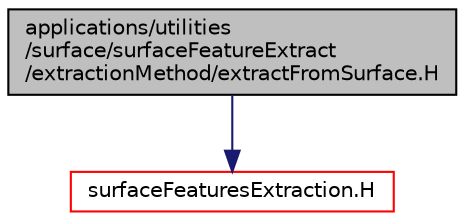 digraph "applications/utilities/surface/surfaceFeatureExtract/extractionMethod/extractFromSurface.H"
{
  bgcolor="transparent";
  edge [fontname="Helvetica",fontsize="10",labelfontname="Helvetica",labelfontsize="10"];
  node [fontname="Helvetica",fontsize="10",shape=record];
  Node1 [label="applications/utilities\l/surface/surfaceFeatureExtract\l/extractionMethod/extractFromSurface.H",height=0.2,width=0.4,color="black", fillcolor="grey75", style="filled" fontcolor="black"];
  Node1 -> Node2 [color="midnightblue",fontsize="10",style="solid",fontname="Helvetica"];
  Node2 [label="surfaceFeaturesExtraction.H",height=0.2,width=0.4,color="red",URL="$surfaceFeaturesExtraction_8H.html"];
}
